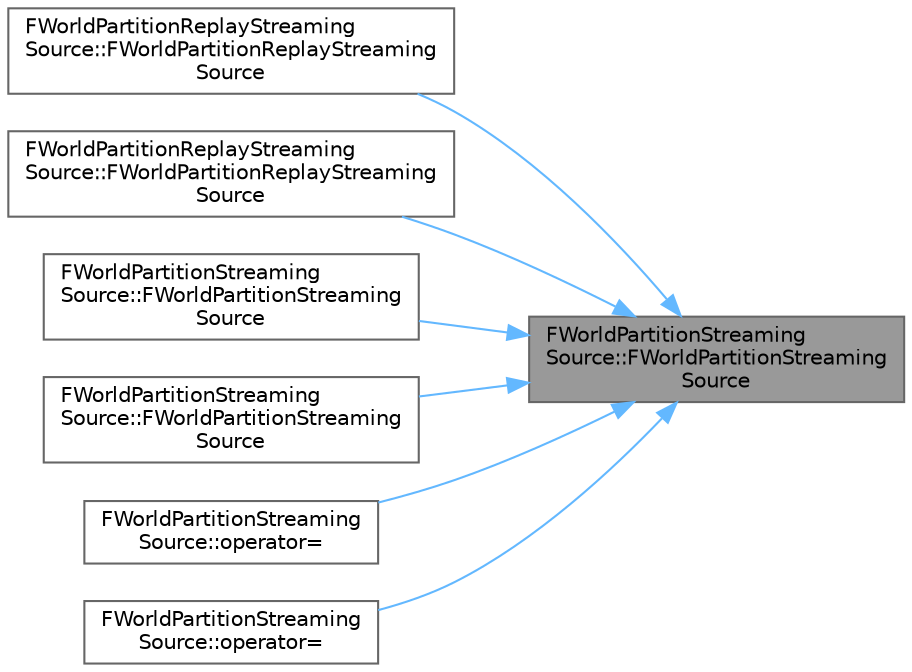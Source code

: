 digraph "FWorldPartitionStreamingSource::FWorldPartitionStreamingSource"
{
 // INTERACTIVE_SVG=YES
 // LATEX_PDF_SIZE
  bgcolor="transparent";
  edge [fontname=Helvetica,fontsize=10,labelfontname=Helvetica,labelfontsize=10];
  node [fontname=Helvetica,fontsize=10,shape=box,height=0.2,width=0.4];
  rankdir="RL";
  Node1 [id="Node000001",label="FWorldPartitionStreaming\lSource::FWorldPartitionStreaming\lSource",height=0.2,width=0.4,color="gray40", fillcolor="grey60", style="filled", fontcolor="black",tooltip=" "];
  Node1 -> Node2 [id="edge1_Node000001_Node000002",dir="back",color="steelblue1",style="solid",tooltip=" "];
  Node2 [id="Node000002",label="FWorldPartitionReplayStreaming\lSource::FWorldPartitionReplayStreaming\lSource",height=0.2,width=0.4,color="grey40", fillcolor="white", style="filled",URL="$de/d2d/structFWorldPartitionReplayStreamingSource.html#ae29338076545b01af5f240dc60138dc9",tooltip=" "];
  Node1 -> Node3 [id="edge2_Node000001_Node000003",dir="back",color="steelblue1",style="solid",tooltip=" "];
  Node3 [id="Node000003",label="FWorldPartitionReplayStreaming\lSource::FWorldPartitionReplayStreaming\lSource",height=0.2,width=0.4,color="grey40", fillcolor="white", style="filled",URL="$de/d2d/structFWorldPartitionReplayStreamingSource.html#a9dc3141cabd3ab1934345efe8a806b68",tooltip=" "];
  Node1 -> Node4 [id="edge3_Node000001_Node000004",dir="back",color="steelblue1",style="solid",tooltip=" "];
  Node4 [id="Node000004",label="FWorldPartitionStreaming\lSource::FWorldPartitionStreaming\lSource",height=0.2,width=0.4,color="grey40", fillcolor="white", style="filled",URL="$d0/d3b/structFWorldPartitionStreamingSource.html#a2fcc5be90c80e0cb77ae6d58a430c64d",tooltip=" "];
  Node1 -> Node5 [id="edge4_Node000001_Node000005",dir="back",color="steelblue1",style="solid",tooltip=" "];
  Node5 [id="Node000005",label="FWorldPartitionStreaming\lSource::FWorldPartitionStreaming\lSource",height=0.2,width=0.4,color="grey40", fillcolor="white", style="filled",URL="$d0/d3b/structFWorldPartitionStreamingSource.html#aa8fbb5b985323e4bf3074e7b9e77d376",tooltip=" "];
  Node1 -> Node6 [id="edge5_Node000001_Node000006",dir="back",color="steelblue1",style="solid",tooltip=" "];
  Node6 [id="Node000006",label="FWorldPartitionStreaming\lSource::operator=",height=0.2,width=0.4,color="grey40", fillcolor="white", style="filled",URL="$d0/d3b/structFWorldPartitionStreamingSource.html#af2c489e7859cb4d444b826df9010f542",tooltip=" "];
  Node1 -> Node7 [id="edge6_Node000001_Node000007",dir="back",color="steelblue1",style="solid",tooltip=" "];
  Node7 [id="Node000007",label="FWorldPartitionStreaming\lSource::operator=",height=0.2,width=0.4,color="grey40", fillcolor="white", style="filled",URL="$d0/d3b/structFWorldPartitionStreamingSource.html#ad892d7556eab4dc7d5b4723275d94555",tooltip=" "];
}
